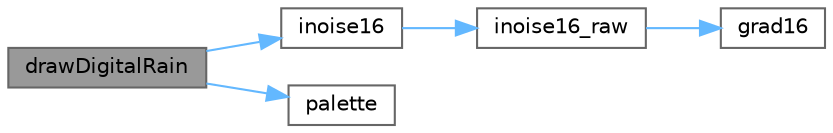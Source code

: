 digraph "drawDigitalRain"
{
 // INTERACTIVE_SVG=YES
 // LATEX_PDF_SIZE
  bgcolor="transparent";
  edge [fontname=Helvetica,fontsize=10,labelfontname=Helvetica,labelfontsize=10];
  node [fontname=Helvetica,fontsize=10,shape=box,height=0.2,width=0.4];
  rankdir="LR";
  Node1 [id="Node000001",label="drawDigitalRain",height=0.2,width=0.4,color="gray40", fillcolor="grey60", style="filled", fontcolor="black",tooltip=" "];
  Node1 -> Node2 [id="edge1_Node000001_Node000002",color="steelblue1",style="solid",tooltip=" "];
  Node2 [id="Node000002",label="inoise16",height=0.2,width=0.4,color="grey40", fillcolor="white", style="filled",URL="$d8/df9/group___noise_generation_ga46e9de1842d8977b77bee089d0f3b25c.html#ga46e9de1842d8977b77bee089d0f3b25c",tooltip="16-bit, fixed point implementation of Perlin's noise."];
  Node2 -> Node3 [id="edge2_Node000002_Node000003",color="steelblue1",style="solid",tooltip=" "];
  Node3 [id="Node000003",label="inoise16_raw",height=0.2,width=0.4,color="grey40", fillcolor="white", style="filled",URL="$d8/df9/group___noise_generation_ga810bdc406dcf8fd5b7add9041aa18abd.html#ga810bdc406dcf8fd5b7add9041aa18abd",tooltip="16-bit, fixed point implementation of Perlin's noise without scaling."];
  Node3 -> Node4 [id="edge3_Node000003_Node000004",color="steelblue1",style="solid",tooltip=" "];
  Node4 [id="Node000004",label="grad16",height=0.2,width=0.4,color="grey40", fillcolor="white", style="filled",URL="$d6/de8/noise_8cpp_a24cd7f7232e48b10b8bba34614a168b5.html#a24cd7f7232e48b10b8bba34614a168b5",tooltip=" "];
  Node1 -> Node5 [id="edge4_Node000001_Node000005",color="steelblue1",style="solid",tooltip=" "];
  Node5 [id="Node000005",label="palette",height=0.2,width=0.4,color="grey40", fillcolor="white", style="filled",URL="$d8/dd0/_fire_cylinder_8h_a470cec2dcb21e474c257065bb93bfcd1.html#a470cec2dcb21e474c257065bb93bfcd1",tooltip=" "];
}
